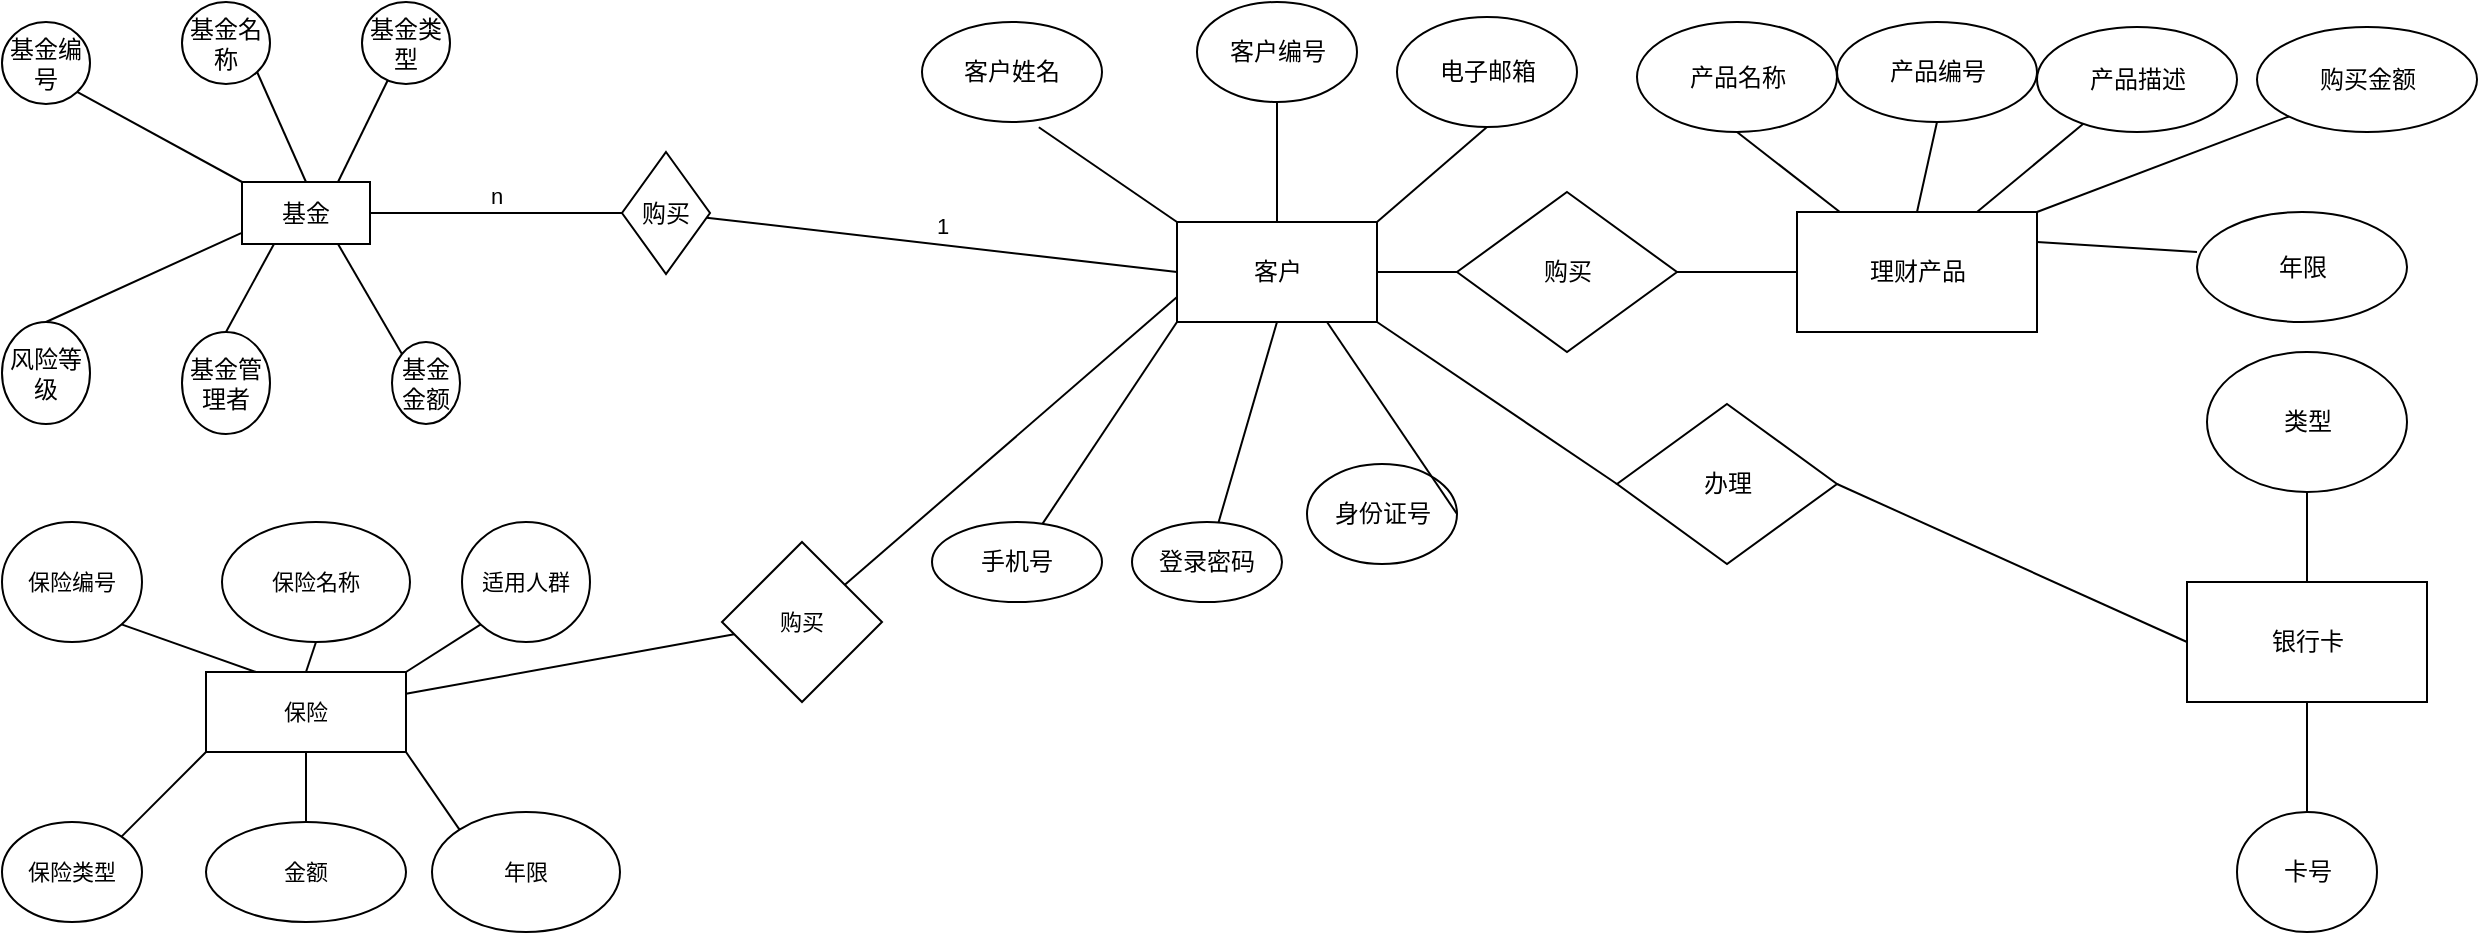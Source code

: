 <mxfile version="18.1.3" type="github">
  <diagram id="R2lEEEUBdFMjLlhIrx00" name="Page-1">
    <mxGraphModel dx="1483" dy="827" grid="1" gridSize="10" guides="1" tooltips="1" connect="1" arrows="1" fold="1" page="1" pageScale="1" pageWidth="850" pageHeight="1100" math="0" shadow="0" extFonts="Permanent Marker^https://fonts.googleapis.com/css?family=Permanent+Marker">
      <root>
        <mxCell id="0" />
        <mxCell id="1" parent="0" />
        <mxCell id="vSA9OJWNMoGuVh6hWun6-11" style="rounded=0;orthogonalLoop=1;jettySize=auto;html=1;exitX=0.25;exitY=1;exitDx=0;exitDy=0;entryX=0.5;entryY=0;entryDx=0;entryDy=0;strokeColor=default;endArrow=none;endFill=0;" edge="1" parent="1" source="vSA9OJWNMoGuVh6hWun6-2" target="vSA9OJWNMoGuVh6hWun6-5">
          <mxGeometry relative="1" as="geometry" />
        </mxCell>
        <mxCell id="vSA9OJWNMoGuVh6hWun6-12" style="shape=connector;orthogonalLoop=1;jettySize=auto;html=1;exitX=0.75;exitY=1;exitDx=0;exitDy=0;entryX=0;entryY=0;entryDx=0;entryDy=0;labelBackgroundColor=default;fontFamily=Helvetica;fontSize=11;fontColor=default;endArrow=none;endFill=0;strokeColor=default;" edge="1" parent="1" source="vSA9OJWNMoGuVh6hWun6-2" target="vSA9OJWNMoGuVh6hWun6-4">
          <mxGeometry relative="1" as="geometry" />
        </mxCell>
        <mxCell id="vSA9OJWNMoGuVh6hWun6-13" style="edgeStyle=none;shape=connector;rounded=1;orthogonalLoop=1;jettySize=auto;html=1;exitX=0.75;exitY=0;exitDx=0;exitDy=0;labelBackgroundColor=default;fontFamily=Helvetica;fontSize=11;fontColor=default;endArrow=none;endFill=0;strokeColor=default;" edge="1" parent="1" source="vSA9OJWNMoGuVh6hWun6-2" target="vSA9OJWNMoGuVh6hWun6-7">
          <mxGeometry relative="1" as="geometry" />
        </mxCell>
        <mxCell id="vSA9OJWNMoGuVh6hWun6-14" style="edgeStyle=none;shape=connector;rounded=1;orthogonalLoop=1;jettySize=auto;html=1;exitX=0.5;exitY=0;exitDx=0;exitDy=0;entryX=1;entryY=1;entryDx=0;entryDy=0;labelBackgroundColor=default;fontFamily=Helvetica;fontSize=11;fontColor=default;endArrow=none;endFill=0;strokeColor=default;" edge="1" parent="1" source="vSA9OJWNMoGuVh6hWun6-2" target="vSA9OJWNMoGuVh6hWun6-8">
          <mxGeometry relative="1" as="geometry" />
        </mxCell>
        <mxCell id="vSA9OJWNMoGuVh6hWun6-15" style="edgeStyle=none;shape=connector;rounded=1;orthogonalLoop=1;jettySize=auto;html=1;exitX=0;exitY=0;exitDx=0;exitDy=0;entryX=1;entryY=1;entryDx=0;entryDy=0;labelBackgroundColor=default;fontFamily=Helvetica;fontSize=11;fontColor=default;endArrow=none;endFill=0;strokeColor=default;" edge="1" parent="1" source="vSA9OJWNMoGuVh6hWun6-2" target="vSA9OJWNMoGuVh6hWun6-3">
          <mxGeometry relative="1" as="geometry" />
        </mxCell>
        <mxCell id="vSA9OJWNMoGuVh6hWun6-18" value="n" style="edgeStyle=none;shape=connector;rounded=1;orthogonalLoop=1;jettySize=auto;html=1;labelBackgroundColor=default;fontFamily=Helvetica;fontSize=11;fontColor=default;endArrow=none;endFill=0;strokeColor=default;labelBorderColor=none;labelPosition=center;verticalLabelPosition=top;align=center;verticalAlign=bottom;" edge="1" parent="1" source="vSA9OJWNMoGuVh6hWun6-2" target="vSA9OJWNMoGuVh6hWun6-17">
          <mxGeometry relative="1" as="geometry" />
        </mxCell>
        <mxCell id="vSA9OJWNMoGuVh6hWun6-2" value="基金" style="rounded=0;whiteSpace=wrap;html=1;" vertex="1" parent="1">
          <mxGeometry x="450" y="240" width="64" height="31" as="geometry" />
        </mxCell>
        <mxCell id="vSA9OJWNMoGuVh6hWun6-3" value="基金编号" style="ellipse;whiteSpace=wrap;html=1;" vertex="1" parent="1">
          <mxGeometry x="330" y="160" width="44" height="41" as="geometry" />
        </mxCell>
        <mxCell id="vSA9OJWNMoGuVh6hWun6-4" value="基金金额" style="ellipse;whiteSpace=wrap;html=1;" vertex="1" parent="1">
          <mxGeometry x="525" y="320" width="34" height="41" as="geometry" />
        </mxCell>
        <mxCell id="vSA9OJWNMoGuVh6hWun6-5" value="基金管理者" style="ellipse;whiteSpace=wrap;html=1;" vertex="1" parent="1">
          <mxGeometry x="420" y="315" width="44" height="51" as="geometry" />
        </mxCell>
        <mxCell id="vSA9OJWNMoGuVh6hWun6-6" value="风险等级" style="ellipse;whiteSpace=wrap;html=1;" vertex="1" parent="1">
          <mxGeometry x="330" y="310" width="44" height="51" as="geometry" />
        </mxCell>
        <mxCell id="vSA9OJWNMoGuVh6hWun6-7" value="基金类型" style="ellipse;whiteSpace=wrap;html=1;" vertex="1" parent="1">
          <mxGeometry x="510" y="150" width="44" height="41" as="geometry" />
        </mxCell>
        <mxCell id="vSA9OJWNMoGuVh6hWun6-8" value="基金名称" style="ellipse;whiteSpace=wrap;html=1;" vertex="1" parent="1">
          <mxGeometry x="420" y="150" width="44" height="41" as="geometry" />
        </mxCell>
        <mxCell id="vSA9OJWNMoGuVh6hWun6-9" value="" style="endArrow=none;html=1;rounded=0;entryX=-0.007;entryY=0.824;entryDx=0;entryDy=0;entryPerimeter=0;exitX=0.5;exitY=0;exitDx=0;exitDy=0;" edge="1" parent="1" source="vSA9OJWNMoGuVh6hWun6-6" target="vSA9OJWNMoGuVh6hWun6-2">
          <mxGeometry width="50" height="50" relative="1" as="geometry">
            <mxPoint x="380" y="300" as="sourcePoint" />
            <mxPoint x="430" y="250" as="targetPoint" />
          </mxGeometry>
        </mxCell>
        <mxCell id="vSA9OJWNMoGuVh6hWun6-20" value="1" style="edgeStyle=none;shape=connector;rounded=1;orthogonalLoop=1;jettySize=auto;html=1;labelBackgroundColor=default;fontFamily=Helvetica;fontSize=11;fontColor=default;endArrow=none;endFill=0;strokeColor=default;labelPosition=center;verticalLabelPosition=top;align=center;verticalAlign=bottom;entryX=0;entryY=0.5;entryDx=0;entryDy=0;" edge="1" parent="1" source="vSA9OJWNMoGuVh6hWun6-17" target="vSA9OJWNMoGuVh6hWun6-50">
          <mxGeometry relative="1" as="geometry" />
        </mxCell>
        <mxCell id="vSA9OJWNMoGuVh6hWun6-17" value="购买" style="rhombus;whiteSpace=wrap;html=1;rounded=0;" vertex="1" parent="1">
          <mxGeometry x="640" y="225" width="44" height="61" as="geometry" />
        </mxCell>
        <mxCell id="vSA9OJWNMoGuVh6hWun6-39" style="edgeStyle=none;shape=connector;rounded=1;orthogonalLoop=1;jettySize=auto;html=1;exitX=0.5;exitY=0;exitDx=0;exitDy=0;entryX=0.5;entryY=1;entryDx=0;entryDy=0;labelBackgroundColor=default;labelBorderColor=none;fontFamily=Helvetica;fontSize=11;fontColor=default;endArrow=none;endFill=0;strokeColor=default;" edge="1" parent="1" source="vSA9OJWNMoGuVh6hWun6-24" target="vSA9OJWNMoGuVh6hWun6-37">
          <mxGeometry relative="1" as="geometry" />
        </mxCell>
        <mxCell id="vSA9OJWNMoGuVh6hWun6-40" style="edgeStyle=none;shape=connector;rounded=1;orthogonalLoop=1;jettySize=auto;html=1;exitX=0.25;exitY=0;exitDx=0;exitDy=0;entryX=1;entryY=1;entryDx=0;entryDy=0;labelBackgroundColor=default;labelBorderColor=none;fontFamily=Helvetica;fontSize=11;fontColor=default;endArrow=none;endFill=0;strokeColor=default;" edge="1" parent="1" source="vSA9OJWNMoGuVh6hWun6-24" target="vSA9OJWNMoGuVh6hWun6-38">
          <mxGeometry relative="1" as="geometry" />
        </mxCell>
        <mxCell id="vSA9OJWNMoGuVh6hWun6-41" style="edgeStyle=none;shape=connector;rounded=1;orthogonalLoop=1;jettySize=auto;html=1;exitX=1;exitY=0;exitDx=0;exitDy=0;entryX=0;entryY=1;entryDx=0;entryDy=0;labelBackgroundColor=default;labelBorderColor=none;fontFamily=Helvetica;fontSize=11;fontColor=default;endArrow=none;endFill=0;strokeColor=default;" edge="1" parent="1" source="vSA9OJWNMoGuVh6hWun6-24" target="vSA9OJWNMoGuVh6hWun6-36">
          <mxGeometry relative="1" as="geometry" />
        </mxCell>
        <mxCell id="vSA9OJWNMoGuVh6hWun6-42" style="edgeStyle=none;shape=connector;rounded=1;orthogonalLoop=1;jettySize=auto;html=1;exitX=1;exitY=1;exitDx=0;exitDy=0;entryX=0;entryY=0;entryDx=0;entryDy=0;labelBackgroundColor=default;labelBorderColor=none;fontFamily=Helvetica;fontSize=11;fontColor=default;endArrow=none;endFill=0;strokeColor=default;" edge="1" parent="1" source="vSA9OJWNMoGuVh6hWun6-24" target="vSA9OJWNMoGuVh6hWun6-33">
          <mxGeometry relative="1" as="geometry" />
        </mxCell>
        <mxCell id="vSA9OJWNMoGuVh6hWun6-43" style="edgeStyle=none;shape=connector;rounded=1;orthogonalLoop=1;jettySize=auto;html=1;exitX=0.5;exitY=1;exitDx=0;exitDy=0;entryX=0.5;entryY=0;entryDx=0;entryDy=0;labelBackgroundColor=default;labelBorderColor=none;fontFamily=Helvetica;fontSize=11;fontColor=default;endArrow=none;endFill=0;strokeColor=default;" edge="1" parent="1" source="vSA9OJWNMoGuVh6hWun6-24" target="vSA9OJWNMoGuVh6hWun6-34">
          <mxGeometry relative="1" as="geometry" />
        </mxCell>
        <mxCell id="vSA9OJWNMoGuVh6hWun6-44" style="edgeStyle=none;shape=connector;rounded=1;orthogonalLoop=1;jettySize=auto;html=1;exitX=0;exitY=1;exitDx=0;exitDy=0;entryX=1;entryY=0;entryDx=0;entryDy=0;labelBackgroundColor=default;labelBorderColor=none;fontFamily=Helvetica;fontSize=11;fontColor=default;endArrow=none;endFill=0;strokeColor=default;" edge="1" parent="1" source="vSA9OJWNMoGuVh6hWun6-24" target="vSA9OJWNMoGuVh6hWun6-35">
          <mxGeometry relative="1" as="geometry" />
        </mxCell>
        <mxCell id="vSA9OJWNMoGuVh6hWun6-46" value="" style="edgeStyle=none;shape=connector;rounded=1;orthogonalLoop=1;jettySize=auto;html=1;labelBackgroundColor=default;labelBorderColor=none;fontFamily=Helvetica;fontSize=11;fontColor=default;endArrow=none;endFill=0;strokeColor=default;" edge="1" parent="1" source="vSA9OJWNMoGuVh6hWun6-24" target="vSA9OJWNMoGuVh6hWun6-45">
          <mxGeometry relative="1" as="geometry" />
        </mxCell>
        <mxCell id="vSA9OJWNMoGuVh6hWun6-24" value="保险" style="rounded=0;whiteSpace=wrap;html=1;fontFamily=Helvetica;fontSize=11;fontColor=default;" vertex="1" parent="1">
          <mxGeometry x="432" y="485" width="100" height="40" as="geometry" />
        </mxCell>
        <mxCell id="vSA9OJWNMoGuVh6hWun6-33" value="年限" style="ellipse;whiteSpace=wrap;html=1;fontFamily=Helvetica;fontSize=11;fontColor=default;" vertex="1" parent="1">
          <mxGeometry x="545" y="555" width="94" height="60" as="geometry" />
        </mxCell>
        <mxCell id="vSA9OJWNMoGuVh6hWun6-34" value="金额" style="ellipse;whiteSpace=wrap;html=1;fontFamily=Helvetica;fontSize=11;fontColor=default;" vertex="1" parent="1">
          <mxGeometry x="432" y="560" width="100" height="50" as="geometry" />
        </mxCell>
        <mxCell id="vSA9OJWNMoGuVh6hWun6-35" value="保险类型" style="ellipse;whiteSpace=wrap;html=1;fontFamily=Helvetica;fontSize=11;fontColor=default;" vertex="1" parent="1">
          <mxGeometry x="330" y="560" width="70" height="50" as="geometry" />
        </mxCell>
        <mxCell id="vSA9OJWNMoGuVh6hWun6-36" value="适用人群" style="ellipse;whiteSpace=wrap;html=1;fontFamily=Helvetica;fontSize=11;fontColor=default;" vertex="1" parent="1">
          <mxGeometry x="560" y="410" width="64" height="60" as="geometry" />
        </mxCell>
        <mxCell id="vSA9OJWNMoGuVh6hWun6-37" value="保险名称" style="ellipse;whiteSpace=wrap;html=1;fontFamily=Helvetica;fontSize=11;fontColor=default;" vertex="1" parent="1">
          <mxGeometry x="440" y="410" width="94" height="60" as="geometry" />
        </mxCell>
        <mxCell id="vSA9OJWNMoGuVh6hWun6-38" value="保险编号" style="ellipse;whiteSpace=wrap;html=1;fontFamily=Helvetica;fontSize=11;fontColor=default;" vertex="1" parent="1">
          <mxGeometry x="330" y="410" width="70" height="60" as="geometry" />
        </mxCell>
        <mxCell id="vSA9OJWNMoGuVh6hWun6-47" style="edgeStyle=none;shape=connector;rounded=1;orthogonalLoop=1;jettySize=auto;html=1;entryX=0;entryY=0.75;entryDx=0;entryDy=0;labelBackgroundColor=default;labelBorderColor=none;fontFamily=Helvetica;fontSize=11;fontColor=default;endArrow=none;endFill=0;strokeColor=default;" edge="1" parent="1" source="vSA9OJWNMoGuVh6hWun6-45" target="vSA9OJWNMoGuVh6hWun6-50">
          <mxGeometry relative="1" as="geometry" />
        </mxCell>
        <mxCell id="vSA9OJWNMoGuVh6hWun6-45" value="购买" style="rhombus;whiteSpace=wrap;html=1;fontSize=11;rounded=0;" vertex="1" parent="1">
          <mxGeometry x="690" y="420" width="80" height="80" as="geometry" />
        </mxCell>
        <mxCell id="vSA9OJWNMoGuVh6hWun6-83" style="edgeStyle=none;shape=connector;rounded=1;orthogonalLoop=1;jettySize=auto;html=1;exitX=1;exitY=1;exitDx=0;exitDy=0;entryX=0;entryY=0.5;entryDx=0;entryDy=0;labelBackgroundColor=default;labelBorderColor=none;fontFamily=Helvetica;fontSize=11;fontColor=default;endArrow=none;endFill=0;strokeColor=default;" edge="1" parent="1" source="vSA9OJWNMoGuVh6hWun6-50" target="vSA9OJWNMoGuVh6hWun6-82">
          <mxGeometry relative="1" as="geometry" />
        </mxCell>
        <mxCell id="vSA9OJWNMoGuVh6hWun6-50" value="客户" style="rounded=0;whiteSpace=wrap;html=1;" vertex="1" parent="1">
          <mxGeometry x="917.5" y="260" width="100" height="50" as="geometry" />
        </mxCell>
        <mxCell id="vSA9OJWNMoGuVh6hWun6-51" value="客户姓名" style="ellipse;whiteSpace=wrap;html=1;" vertex="1" parent="1">
          <mxGeometry x="790" y="160" width="90" height="50" as="geometry" />
        </mxCell>
        <mxCell id="vSA9OJWNMoGuVh6hWun6-52" value="身份证号" style="ellipse;whiteSpace=wrap;html=1;" vertex="1" parent="1">
          <mxGeometry x="982.5" y="381" width="75" height="50" as="geometry" />
        </mxCell>
        <mxCell id="vSA9OJWNMoGuVh6hWun6-53" value="客户编号" style="ellipse;whiteSpace=wrap;html=1;" vertex="1" parent="1">
          <mxGeometry x="927.5" y="150" width="80" height="50" as="geometry" />
        </mxCell>
        <mxCell id="vSA9OJWNMoGuVh6hWun6-54" value="" style="endArrow=none;html=1;rounded=0;entryX=0.649;entryY=1.052;entryDx=0;entryDy=0;entryPerimeter=0;exitX=0;exitY=0;exitDx=0;exitDy=0;" edge="1" parent="1" source="vSA9OJWNMoGuVh6hWun6-50" target="vSA9OJWNMoGuVh6hWun6-51">
          <mxGeometry width="50" height="50" relative="1" as="geometry">
            <mxPoint x="797.5" y="270" as="sourcePoint" />
            <mxPoint x="847.5" y="220" as="targetPoint" />
          </mxGeometry>
        </mxCell>
        <mxCell id="vSA9OJWNMoGuVh6hWun6-55" value="手机号" style="ellipse;whiteSpace=wrap;html=1;" vertex="1" parent="1">
          <mxGeometry x="795" y="410" width="85" height="40" as="geometry" />
        </mxCell>
        <mxCell id="vSA9OJWNMoGuVh6hWun6-56" value="电子邮箱" style="ellipse;whiteSpace=wrap;html=1;" vertex="1" parent="1">
          <mxGeometry x="1027.5" y="157.5" width="90" height="55" as="geometry" />
        </mxCell>
        <mxCell id="vSA9OJWNMoGuVh6hWun6-57" value="登录密码" style="ellipse;whiteSpace=wrap;html=1;" vertex="1" parent="1">
          <mxGeometry x="895" y="410" width="75" height="40" as="geometry" />
        </mxCell>
        <mxCell id="vSA9OJWNMoGuVh6hWun6-58" value="理财产品" style="rounded=0;whiteSpace=wrap;html=1;" vertex="1" parent="1">
          <mxGeometry x="1227.5" y="255" width="120" height="60" as="geometry" />
        </mxCell>
        <mxCell id="vSA9OJWNMoGuVh6hWun6-59" value="购买" style="rhombus;whiteSpace=wrap;html=1;" vertex="1" parent="1">
          <mxGeometry x="1057.5" y="245" width="110" height="80" as="geometry" />
        </mxCell>
        <mxCell id="vSA9OJWNMoGuVh6hWun6-60" value="" style="endArrow=none;html=1;rounded=0;entryX=0.5;entryY=1;entryDx=0;entryDy=0;exitX=0.5;exitY=0;exitDx=0;exitDy=0;" edge="1" parent="1" source="vSA9OJWNMoGuVh6hWun6-50" target="vSA9OJWNMoGuVh6hWun6-53">
          <mxGeometry width="50" height="50" relative="1" as="geometry">
            <mxPoint x="947.5" y="250" as="sourcePoint" />
            <mxPoint x="997.5" y="200" as="targetPoint" />
          </mxGeometry>
        </mxCell>
        <mxCell id="vSA9OJWNMoGuVh6hWun6-61" value="" style="endArrow=none;html=1;rounded=0;exitX=1;exitY=0;exitDx=0;exitDy=0;entryX=0.5;entryY=1;entryDx=0;entryDy=0;" edge="1" parent="1" source="vSA9OJWNMoGuVh6hWun6-50" target="vSA9OJWNMoGuVh6hWun6-56">
          <mxGeometry width="50" height="50" relative="1" as="geometry">
            <mxPoint x="1027.5" y="260" as="sourcePoint" />
            <mxPoint x="1077.5" y="210" as="targetPoint" />
          </mxGeometry>
        </mxCell>
        <mxCell id="vSA9OJWNMoGuVh6hWun6-62" value="" style="endArrow=none;html=1;rounded=0;entryX=0.75;entryY=1;entryDx=0;entryDy=0;exitX=1;exitY=0.5;exitDx=0;exitDy=0;" edge="1" parent="1" source="vSA9OJWNMoGuVh6hWun6-52" target="vSA9OJWNMoGuVh6hWun6-50">
          <mxGeometry width="50" height="50" relative="1" as="geometry">
            <mxPoint x="847.5" y="330" as="sourcePoint" />
            <mxPoint x="897.5" y="280" as="targetPoint" />
          </mxGeometry>
        </mxCell>
        <mxCell id="vSA9OJWNMoGuVh6hWun6-63" value="" style="endArrow=none;html=1;rounded=0;entryX=0;entryY=1;entryDx=0;entryDy=0;" edge="1" parent="1" source="vSA9OJWNMoGuVh6hWun6-55" target="vSA9OJWNMoGuVh6hWun6-50">
          <mxGeometry width="50" height="50" relative="1" as="geometry">
            <mxPoint x="877.5" y="370" as="sourcePoint" />
            <mxPoint x="927.5" y="320" as="targetPoint" />
          </mxGeometry>
        </mxCell>
        <mxCell id="vSA9OJWNMoGuVh6hWun6-64" value="" style="endArrow=none;html=1;rounded=0;entryX=0.5;entryY=1;entryDx=0;entryDy=0;" edge="1" parent="1" source="vSA9OJWNMoGuVh6hWun6-57" target="vSA9OJWNMoGuVh6hWun6-50">
          <mxGeometry width="50" height="50" relative="1" as="geometry">
            <mxPoint x="937.5" y="410" as="sourcePoint" />
            <mxPoint x="987.5" y="360" as="targetPoint" />
          </mxGeometry>
        </mxCell>
        <mxCell id="vSA9OJWNMoGuVh6hWun6-65" value="产品编号" style="ellipse;whiteSpace=wrap;html=1;" vertex="1" parent="1">
          <mxGeometry x="1247.5" y="160" width="100" height="50" as="geometry" />
        </mxCell>
        <mxCell id="vSA9OJWNMoGuVh6hWun6-66" value="产品名称" style="ellipse;whiteSpace=wrap;html=1;" vertex="1" parent="1">
          <mxGeometry x="1147.5" y="160" width="100" height="55" as="geometry" />
        </mxCell>
        <mxCell id="vSA9OJWNMoGuVh6hWun6-67" value="产品描述" style="ellipse;whiteSpace=wrap;html=1;" vertex="1" parent="1">
          <mxGeometry x="1347.5" y="162.5" width="100" height="52.5" as="geometry" />
        </mxCell>
        <mxCell id="vSA9OJWNMoGuVh6hWun6-68" value="购买金额" style="ellipse;whiteSpace=wrap;html=1;" vertex="1" parent="1">
          <mxGeometry x="1457.5" y="162.5" width="110" height="52.5" as="geometry" />
        </mxCell>
        <mxCell id="vSA9OJWNMoGuVh6hWun6-69" value="年限" style="ellipse;whiteSpace=wrap;html=1;" vertex="1" parent="1">
          <mxGeometry x="1427.5" y="255" width="105" height="55" as="geometry" />
        </mxCell>
        <mxCell id="vSA9OJWNMoGuVh6hWun6-70" value="" style="endArrow=none;html=1;rounded=0;entryX=1;entryY=0.5;entryDx=0;entryDy=0;exitX=0;exitY=0.5;exitDx=0;exitDy=0;" edge="1" parent="1" source="vSA9OJWNMoGuVh6hWun6-59" target="vSA9OJWNMoGuVh6hWun6-50">
          <mxGeometry width="50" height="50" relative="1" as="geometry">
            <mxPoint x="1097.5" y="310" as="sourcePoint" />
            <mxPoint x="1147.5" y="260" as="targetPoint" />
          </mxGeometry>
        </mxCell>
        <mxCell id="vSA9OJWNMoGuVh6hWun6-71" value="" style="endArrow=none;html=1;rounded=0;exitX=1;exitY=0.5;exitDx=0;exitDy=0;entryX=0;entryY=0.5;entryDx=0;entryDy=0;" edge="1" parent="1" source="vSA9OJWNMoGuVh6hWun6-59" target="vSA9OJWNMoGuVh6hWun6-58">
          <mxGeometry width="50" height="50" relative="1" as="geometry">
            <mxPoint x="1167.5" y="230" as="sourcePoint" />
            <mxPoint x="1217.5" y="180" as="targetPoint" />
          </mxGeometry>
        </mxCell>
        <mxCell id="vSA9OJWNMoGuVh6hWun6-72" value="" style="endArrow=none;html=1;rounded=0;exitX=1;exitY=0.25;exitDx=0;exitDy=0;entryX=0;entryY=0.364;entryDx=0;entryDy=0;entryPerimeter=0;" edge="1" parent="1" source="vSA9OJWNMoGuVh6hWun6-58" target="vSA9OJWNMoGuVh6hWun6-69">
          <mxGeometry width="50" height="50" relative="1" as="geometry">
            <mxPoint x="1357.5" y="350" as="sourcePoint" />
            <mxPoint x="1407.5" y="300" as="targetPoint" />
          </mxGeometry>
        </mxCell>
        <mxCell id="vSA9OJWNMoGuVh6hWun6-73" value="" style="endArrow=none;html=1;rounded=0;entryX=0.5;entryY=1;entryDx=0;entryDy=0;" edge="1" parent="1" source="vSA9OJWNMoGuVh6hWun6-58" target="vSA9OJWNMoGuVh6hWun6-66">
          <mxGeometry width="50" height="50" relative="1" as="geometry">
            <mxPoint x="1157.5" y="400" as="sourcePoint" />
            <mxPoint x="1207.5" y="350" as="targetPoint" />
          </mxGeometry>
        </mxCell>
        <mxCell id="vSA9OJWNMoGuVh6hWun6-74" value="" style="endArrow=none;html=1;rounded=0;entryX=0.5;entryY=1;entryDx=0;entryDy=0;exitX=0.5;exitY=0;exitDx=0;exitDy=0;" edge="1" parent="1" source="vSA9OJWNMoGuVh6hWun6-58" target="vSA9OJWNMoGuVh6hWun6-65">
          <mxGeometry width="50" height="50" relative="1" as="geometry">
            <mxPoint x="1267.5" y="250" as="sourcePoint" />
            <mxPoint x="1277.5" y="390" as="targetPoint" />
          </mxGeometry>
        </mxCell>
        <mxCell id="vSA9OJWNMoGuVh6hWun6-75" value="" style="endArrow=none;html=1;rounded=0;exitX=0.75;exitY=0;exitDx=0;exitDy=0;" edge="1" parent="1" source="vSA9OJWNMoGuVh6hWun6-58" target="vSA9OJWNMoGuVh6hWun6-67">
          <mxGeometry width="50" height="50" relative="1" as="geometry">
            <mxPoint x="1287.5" y="440" as="sourcePoint" />
            <mxPoint x="1337.5" y="390" as="targetPoint" />
          </mxGeometry>
        </mxCell>
        <mxCell id="vSA9OJWNMoGuVh6hWun6-76" value="" style="endArrow=none;html=1;rounded=0;entryX=0;entryY=1;entryDx=0;entryDy=0;exitX=1;exitY=0;exitDx=0;exitDy=0;" edge="1" parent="1" source="vSA9OJWNMoGuVh6hWun6-58" target="vSA9OJWNMoGuVh6hWun6-68">
          <mxGeometry width="50" height="50" relative="1" as="geometry">
            <mxPoint x="1397.5" y="430" as="sourcePoint" />
            <mxPoint x="1447.5" y="380" as="targetPoint" />
          </mxGeometry>
        </mxCell>
        <mxCell id="vSA9OJWNMoGuVh6hWun6-86" style="edgeStyle=none;shape=connector;rounded=1;orthogonalLoop=1;jettySize=auto;html=1;exitX=0.5;exitY=1;exitDx=0;exitDy=0;entryX=0.5;entryY=0;entryDx=0;entryDy=0;labelBackgroundColor=default;labelBorderColor=none;fontFamily=Helvetica;fontSize=11;fontColor=default;endArrow=none;endFill=0;strokeColor=default;" edge="1" parent="1" source="vSA9OJWNMoGuVh6hWun6-77" target="vSA9OJWNMoGuVh6hWun6-79">
          <mxGeometry relative="1" as="geometry" />
        </mxCell>
        <mxCell id="vSA9OJWNMoGuVh6hWun6-77" value="银行卡" style="rounded=0;whiteSpace=wrap;html=1;" vertex="1" parent="1">
          <mxGeometry x="1422.5" y="440" width="120" height="60" as="geometry" />
        </mxCell>
        <mxCell id="vSA9OJWNMoGuVh6hWun6-85" value="" style="edgeStyle=none;shape=connector;rounded=1;orthogonalLoop=1;jettySize=auto;html=1;labelBackgroundColor=default;labelBorderColor=none;fontFamily=Helvetica;fontSize=11;fontColor=default;endArrow=none;endFill=0;strokeColor=default;" edge="1" parent="1" source="vSA9OJWNMoGuVh6hWun6-78" target="vSA9OJWNMoGuVh6hWun6-77">
          <mxGeometry relative="1" as="geometry" />
        </mxCell>
        <mxCell id="vSA9OJWNMoGuVh6hWun6-78" value="类型" style="ellipse;whiteSpace=wrap;html=1;" vertex="1" parent="1">
          <mxGeometry x="1432.5" y="325" width="100" height="70" as="geometry" />
        </mxCell>
        <mxCell id="vSA9OJWNMoGuVh6hWun6-79" value="卡号" style="ellipse;whiteSpace=wrap;html=1;" vertex="1" parent="1">
          <mxGeometry x="1447.5" y="555" width="70" height="60" as="geometry" />
        </mxCell>
        <mxCell id="vSA9OJWNMoGuVh6hWun6-84" style="edgeStyle=none;shape=connector;rounded=1;orthogonalLoop=1;jettySize=auto;html=1;entryX=0;entryY=0.5;entryDx=0;entryDy=0;labelBackgroundColor=default;labelBorderColor=none;fontFamily=Helvetica;fontSize=11;fontColor=default;endArrow=none;endFill=0;strokeColor=default;exitX=1;exitY=0.5;exitDx=0;exitDy=0;" edge="1" parent="1" source="vSA9OJWNMoGuVh6hWun6-82" target="vSA9OJWNMoGuVh6hWun6-77">
          <mxGeometry relative="1" as="geometry" />
        </mxCell>
        <mxCell id="vSA9OJWNMoGuVh6hWun6-82" value="办理" style="rhombus;whiteSpace=wrap;html=1;" vertex="1" parent="1">
          <mxGeometry x="1137.5" y="351" width="110" height="80" as="geometry" />
        </mxCell>
      </root>
    </mxGraphModel>
  </diagram>
</mxfile>
